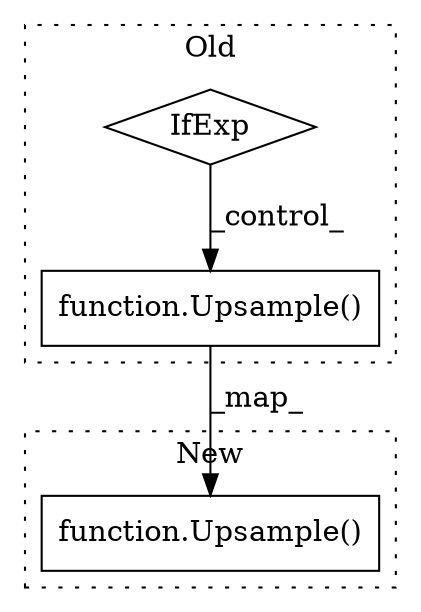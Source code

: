digraph G {
subgraph cluster0 {
1 [label="function.Upsample()" a="75" s="6348,6368" l="9,1" shape="box"];
3 [label="IfExp" a="51" s="6369,6407" l="27,6" shape="diamond"];
label = "Old";
style="dotted";
}
subgraph cluster1 {
2 [label="function.Upsample()" a="75" s="6626,6646" l="9,1" shape="box"];
label = "New";
style="dotted";
}
1 -> 2 [label="_map_"];
3 -> 1 [label="_control_"];
}